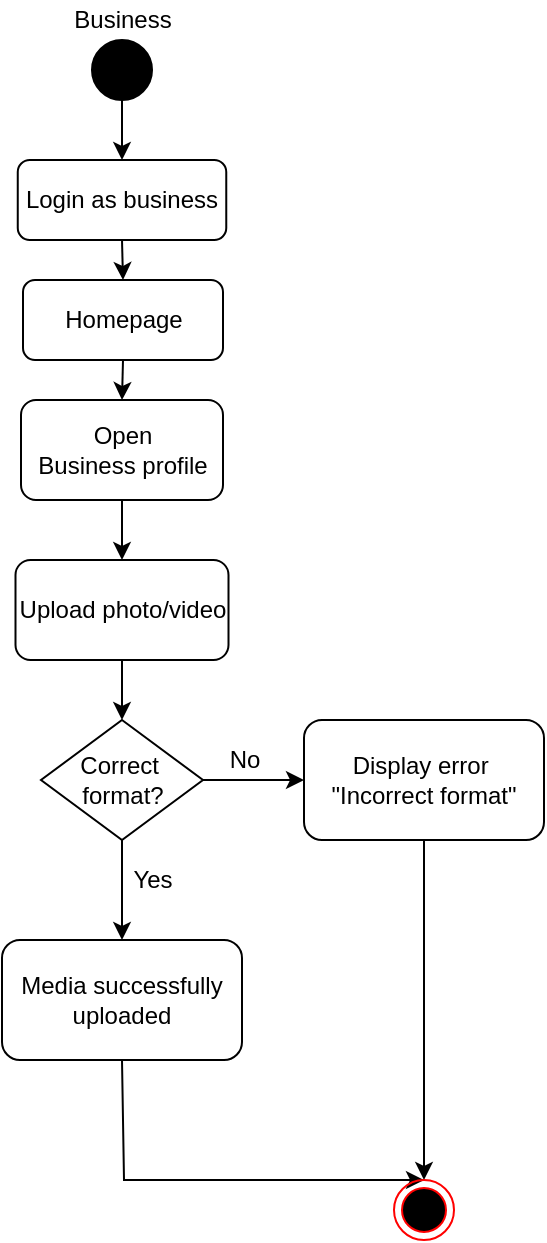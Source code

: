 <mxfile version="19.0.0" type="device"><diagram id="iSk6SGZ9UrSfcDaeiC1F" name="Page-1"><mxGraphModel dx="868" dy="1651" grid="1" gridSize="10" guides="1" tooltips="1" connect="1" arrows="1" fold="1" page="1" pageScale="1" pageWidth="827" pageHeight="1169" math="0" shadow="0"><root><mxCell id="0"/><mxCell id="1" parent="0"/><mxCell id="0GDq_uOLDNdxf4SfFDsz-1" value="" style="ellipse;shape=doubleEllipse;html=1;dashed=0;whitespace=wrap;aspect=fixed;fillColor=#000000;" parent="1" vertex="1"><mxGeometry x="384" y="-90" width="30" height="30" as="geometry"/></mxCell><mxCell id="0GDq_uOLDNdxf4SfFDsz-2" value="" style="endArrow=classic;html=1;rounded=0;exitX=0.5;exitY=1;exitDx=0;exitDy=0;entryX=0.5;entryY=0;entryDx=0;entryDy=0;" parent="1" source="0GDq_uOLDNdxf4SfFDsz-1" target="PAWMbqDWyRm_CNWeoGFz-1" edge="1"><mxGeometry width="50" height="50" relative="1" as="geometry"><mxPoint x="390" y="250" as="sourcePoint"/><mxPoint x="399" y="100" as="targetPoint"/></mxGeometry></mxCell><mxCell id="0GDq_uOLDNdxf4SfFDsz-3" value="Open&lt;br&gt;Business profile" style="rounded=1;whiteSpace=wrap;html=1;fillColor=#FFFFFF;" parent="1" vertex="1"><mxGeometry x="348.5" y="90" width="101" height="50" as="geometry"/></mxCell><mxCell id="0GDq_uOLDNdxf4SfFDsz-4" value="" style="endArrow=classic;html=1;rounded=0;exitX=0.5;exitY=1;exitDx=0;exitDy=0;entryX=0.5;entryY=0;entryDx=0;entryDy=0;" parent="1" source="0GDq_uOLDNdxf4SfFDsz-3" target="0GDq_uOLDNdxf4SfFDsz-5" edge="1"><mxGeometry width="50" height="50" relative="1" as="geometry"><mxPoint x="390" y="240" as="sourcePoint"/><mxPoint x="399" y="190" as="targetPoint"/></mxGeometry></mxCell><mxCell id="0GDq_uOLDNdxf4SfFDsz-5" value="Upload photo/video" style="rounded=1;whiteSpace=wrap;html=1;fillColor=#FFFFFF;" parent="1" vertex="1"><mxGeometry x="345.75" y="170" width="106.5" height="50" as="geometry"/></mxCell><mxCell id="0GDq_uOLDNdxf4SfFDsz-6" value="Correct&amp;nbsp;&lt;br&gt;format?" style="rhombus;whiteSpace=wrap;html=1;fillColor=#FFFFFF;" parent="1" vertex="1"><mxGeometry x="358.5" y="250" width="81" height="60" as="geometry"/></mxCell><mxCell id="0GDq_uOLDNdxf4SfFDsz-7" value="" style="endArrow=classic;html=1;rounded=0;exitX=0.5;exitY=1;exitDx=0;exitDy=0;entryX=0.5;entryY=0;entryDx=0;entryDy=0;" parent="1" source="0GDq_uOLDNdxf4SfFDsz-5" target="0GDq_uOLDNdxf4SfFDsz-6" edge="1"><mxGeometry width="50" height="50" relative="1" as="geometry"><mxPoint x="390" y="230" as="sourcePoint"/><mxPoint x="440" y="180" as="targetPoint"/></mxGeometry></mxCell><mxCell id="0GDq_uOLDNdxf4SfFDsz-8" value="" style="endArrow=classic;html=1;rounded=0;exitX=1;exitY=0.5;exitDx=0;exitDy=0;entryX=0;entryY=0.5;entryDx=0;entryDy=0;" parent="1" source="0GDq_uOLDNdxf4SfFDsz-6" target="0GDq_uOLDNdxf4SfFDsz-10" edge="1"><mxGeometry width="50" height="50" relative="1" as="geometry"><mxPoint x="390" y="230" as="sourcePoint"/><mxPoint x="490" y="280" as="targetPoint"/></mxGeometry></mxCell><mxCell id="0GDq_uOLDNdxf4SfFDsz-9" value="" style="endArrow=classic;html=1;rounded=0;exitX=0.5;exitY=1;exitDx=0;exitDy=0;entryX=0.5;entryY=0;entryDx=0;entryDy=0;" parent="1" source="0GDq_uOLDNdxf4SfFDsz-6" target="0GDq_uOLDNdxf4SfFDsz-11" edge="1"><mxGeometry width="50" height="50" relative="1" as="geometry"><mxPoint x="390" y="230" as="sourcePoint"/><mxPoint x="399" y="360" as="targetPoint"/></mxGeometry></mxCell><mxCell id="0GDq_uOLDNdxf4SfFDsz-10" value="Display error&amp;nbsp;&lt;br&gt;&quot;Incorrect format&quot;" style="rounded=1;whiteSpace=wrap;html=1;fillColor=#FFFFFF;" parent="1" vertex="1"><mxGeometry x="490" y="250" width="120" height="60" as="geometry"/></mxCell><mxCell id="0GDq_uOLDNdxf4SfFDsz-11" value="Media successfully uploaded" style="rounded=1;whiteSpace=wrap;html=1;fillColor=#FFFFFF;" parent="1" vertex="1"><mxGeometry x="339" y="360" width="120" height="60" as="geometry"/></mxCell><mxCell id="0GDq_uOLDNdxf4SfFDsz-12" value="" style="endArrow=classic;html=1;rounded=0;exitX=0.5;exitY=1;exitDx=0;exitDy=0;entryX=0.5;entryY=0;entryDx=0;entryDy=0;" parent="1" source="0GDq_uOLDNdxf4SfFDsz-11" target="0GDq_uOLDNdxf4SfFDsz-14" edge="1"><mxGeometry width="50" height="50" relative="1" as="geometry"><mxPoint x="390" y="360" as="sourcePoint"/><mxPoint x="400" y="510" as="targetPoint"/><Array as="points"><mxPoint x="400" y="480"/></Array></mxGeometry></mxCell><mxCell id="0GDq_uOLDNdxf4SfFDsz-13" value="" style="endArrow=classic;html=1;rounded=0;exitX=0.5;exitY=1;exitDx=0;exitDy=0;" parent="1" source="0GDq_uOLDNdxf4SfFDsz-10" target="0GDq_uOLDNdxf4SfFDsz-14" edge="1"><mxGeometry width="50" height="50" relative="1" as="geometry"><mxPoint x="390" y="360" as="sourcePoint"/><mxPoint x="550" y="640" as="targetPoint"/><Array as="points"/></mxGeometry></mxCell><mxCell id="0GDq_uOLDNdxf4SfFDsz-14" value="" style="ellipse;html=1;shape=endState;fillColor=#000000;strokeColor=#ff0000;" parent="1" vertex="1"><mxGeometry x="535" y="480" width="30" height="30" as="geometry"/></mxCell><mxCell id="0GDq_uOLDNdxf4SfFDsz-15" value="No" style="text;html=1;align=center;verticalAlign=middle;resizable=0;points=[];autosize=1;strokeColor=none;fillColor=none;" parent="1" vertex="1"><mxGeometry x="445" y="260" width="30" height="20" as="geometry"/></mxCell><mxCell id="0GDq_uOLDNdxf4SfFDsz-16" value="Yes" style="text;html=1;align=center;verticalAlign=middle;resizable=0;points=[];autosize=1;strokeColor=none;fillColor=none;" parent="1" vertex="1"><mxGeometry x="394" y="320" width="40" height="20" as="geometry"/></mxCell><mxCell id="6kGWZiEGWd0aTMbt4Kqy-1" value="&lt;span style=&quot;&quot;&gt;Business&lt;/span&gt;" style="text;html=1;align=center;verticalAlign=middle;resizable=0;points=[];autosize=1;strokeColor=none;fillColor=none;" parent="1" vertex="1"><mxGeometry x="369" y="-110" width="60" height="20" as="geometry"/></mxCell><mxCell id="PAWMbqDWyRm_CNWeoGFz-3" style="edgeStyle=orthogonalEdgeStyle;rounded=0;orthogonalLoop=1;jettySize=auto;html=1;exitX=0.5;exitY=1;exitDx=0;exitDy=0;entryX=0.5;entryY=0;entryDx=0;entryDy=0;" edge="1" parent="1" source="PAWMbqDWyRm_CNWeoGFz-1" target="PAWMbqDWyRm_CNWeoGFz-2"><mxGeometry relative="1" as="geometry"/></mxCell><mxCell id="PAWMbqDWyRm_CNWeoGFz-1" value="Login as business" style="rounded=1;whiteSpace=wrap;html=1;fillColor=#FFFFFF;" vertex="1" parent="1"><mxGeometry x="346.88" y="-30" width="104.25" height="40" as="geometry"/></mxCell><mxCell id="PAWMbqDWyRm_CNWeoGFz-4" style="edgeStyle=orthogonalEdgeStyle;rounded=0;orthogonalLoop=1;jettySize=auto;html=1;exitX=0.5;exitY=1;exitDx=0;exitDy=0;entryX=0.5;entryY=0;entryDx=0;entryDy=0;" edge="1" parent="1" source="PAWMbqDWyRm_CNWeoGFz-2" target="0GDq_uOLDNdxf4SfFDsz-3"><mxGeometry relative="1" as="geometry"/></mxCell><mxCell id="PAWMbqDWyRm_CNWeoGFz-2" value="Homepage" style="rounded=1;whiteSpace=wrap;html=1;" vertex="1" parent="1"><mxGeometry x="349.5" y="30" width="100" height="40" as="geometry"/></mxCell></root></mxGraphModel></diagram></mxfile>